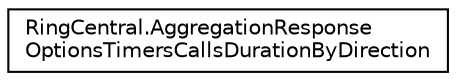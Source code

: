 digraph "Graphical Class Hierarchy"
{
 // LATEX_PDF_SIZE
  edge [fontname="Helvetica",fontsize="10",labelfontname="Helvetica",labelfontsize="10"];
  node [fontname="Helvetica",fontsize="10",shape=record];
  rankdir="LR";
  Node0 [label="RingCentral.AggregationResponse\lOptionsTimersCallsDurationByDirection",height=0.2,width=0.4,color="black", fillcolor="white", style="filled",URL="$classRingCentral_1_1AggregationResponseOptionsTimersCallsDurationByDirection.html",tooltip=" "];
}
